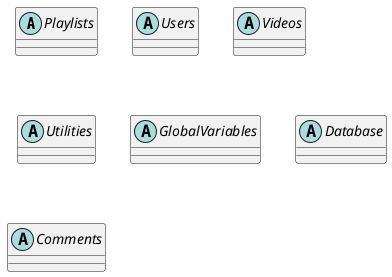 @startuml

abstract class Playlists {
}

abstract class Users {
}
abstract class Videos {
}

abstract class Utilities {
}


abstract class GlobalVariables {
}
abstract class Database {
}

abstract class Comments {
}



@enduml